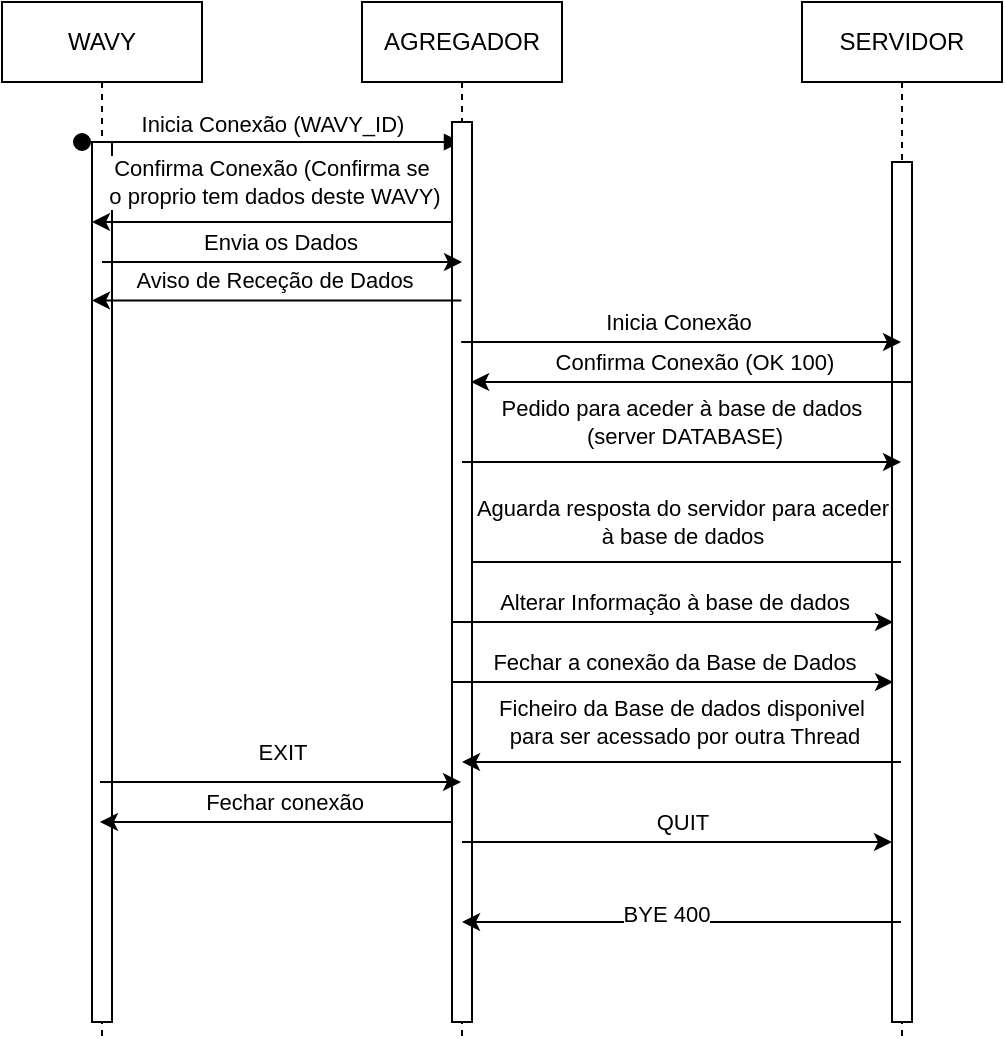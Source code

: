 <mxfile version="26.1.1">
  <diagram name="Page-1" id="2YBvvXClWsGukQMizWep">
    <mxGraphModel dx="1578" dy="700" grid="1" gridSize="10" guides="1" tooltips="1" connect="1" arrows="1" fold="1" page="1" pageScale="1" pageWidth="850" pageHeight="1100" math="0" shadow="0">
      <root>
        <mxCell id="0" />
        <mxCell id="1" parent="0" />
        <mxCell id="aM9ryv3xv72pqoxQDRHE-1" value="WAVY" style="shape=umlLifeline;perimeter=lifelinePerimeter;whiteSpace=wrap;html=1;container=0;dropTarget=0;collapsible=0;recursiveResize=0;outlineConnect=0;portConstraint=eastwest;newEdgeStyle={&quot;edgeStyle&quot;:&quot;elbowEdgeStyle&quot;,&quot;elbow&quot;:&quot;vertical&quot;,&quot;curved&quot;:0,&quot;rounded&quot;:0};" parent="1" vertex="1">
          <mxGeometry x="40" y="40" width="100" height="520" as="geometry" />
        </mxCell>
        <mxCell id="aM9ryv3xv72pqoxQDRHE-2" value="" style="html=1;points=[];perimeter=orthogonalPerimeter;outlineConnect=0;targetShapes=umlLifeline;portConstraint=eastwest;newEdgeStyle={&quot;edgeStyle&quot;:&quot;elbowEdgeStyle&quot;,&quot;elbow&quot;:&quot;vertical&quot;,&quot;curved&quot;:0,&quot;rounded&quot;:0};" parent="aM9ryv3xv72pqoxQDRHE-1" vertex="1">
          <mxGeometry x="45" y="70" width="10" height="440" as="geometry" />
        </mxCell>
        <mxCell id="aM9ryv3xv72pqoxQDRHE-3" value="Inicia Conexão (WAVY_ID)" style="html=1;verticalAlign=bottom;startArrow=oval;endArrow=block;startSize=8;edgeStyle=elbowEdgeStyle;elbow=vertical;curved=0;rounded=0;" parent="aM9ryv3xv72pqoxQDRHE-1" target="aM9ryv3xv72pqoxQDRHE-5" edge="1">
          <mxGeometry relative="1" as="geometry">
            <mxPoint x="40" y="70" as="sourcePoint" />
            <Array as="points">
              <mxPoint x="50" y="70" />
            </Array>
          </mxGeometry>
        </mxCell>
        <mxCell id="aM9ryv3xv72pqoxQDRHE-5" value="AGREGADOR" style="shape=umlLifeline;perimeter=lifelinePerimeter;whiteSpace=wrap;html=1;container=0;dropTarget=0;collapsible=0;recursiveResize=0;outlineConnect=0;portConstraint=eastwest;newEdgeStyle={&quot;edgeStyle&quot;:&quot;elbowEdgeStyle&quot;,&quot;elbow&quot;:&quot;vertical&quot;,&quot;curved&quot;:0,&quot;rounded&quot;:0};" parent="1" vertex="1">
          <mxGeometry x="220" y="40" width="100" height="520" as="geometry" />
        </mxCell>
        <mxCell id="aM9ryv3xv72pqoxQDRHE-6" value="" style="html=1;points=[];perimeter=orthogonalPerimeter;outlineConnect=0;targetShapes=umlLifeline;portConstraint=eastwest;newEdgeStyle={&quot;edgeStyle&quot;:&quot;elbowEdgeStyle&quot;,&quot;elbow&quot;:&quot;vertical&quot;,&quot;curved&quot;:0,&quot;rounded&quot;:0};" parent="aM9ryv3xv72pqoxQDRHE-5" vertex="1">
          <mxGeometry x="45" y="60" width="10" height="450" as="geometry" />
        </mxCell>
        <mxCell id="zf-8SE9K8s2IKn0uJRcU-1" value="SERVIDOR" style="shape=umlLifeline;perimeter=lifelinePerimeter;whiteSpace=wrap;html=1;container=0;dropTarget=0;collapsible=0;recursiveResize=0;outlineConnect=0;portConstraint=eastwest;newEdgeStyle={&quot;edgeStyle&quot;:&quot;elbowEdgeStyle&quot;,&quot;elbow&quot;:&quot;vertical&quot;,&quot;curved&quot;:0,&quot;rounded&quot;:0};" vertex="1" parent="1">
          <mxGeometry x="440" y="40" width="100" height="520" as="geometry" />
        </mxCell>
        <mxCell id="zf-8SE9K8s2IKn0uJRcU-2" value="" style="html=1;points=[];perimeter=orthogonalPerimeter;outlineConnect=0;targetShapes=umlLifeline;portConstraint=eastwest;newEdgeStyle={&quot;edgeStyle&quot;:&quot;elbowEdgeStyle&quot;,&quot;elbow&quot;:&quot;vertical&quot;,&quot;curved&quot;:0,&quot;rounded&quot;:0};" vertex="1" parent="zf-8SE9K8s2IKn0uJRcU-1">
          <mxGeometry x="45" y="80" width="10" height="430" as="geometry" />
        </mxCell>
        <mxCell id="zf-8SE9K8s2IKn0uJRcU-3" value="" style="endArrow=classic;html=1;rounded=0;" edge="1" parent="1">
          <mxGeometry width="50" height="50" relative="1" as="geometry">
            <mxPoint x="269.591" y="210" as="sourcePoint" />
            <mxPoint x="489.5" y="210" as="targetPoint" />
          </mxGeometry>
        </mxCell>
        <mxCell id="zf-8SE9K8s2IKn0uJRcU-8" value="Inicia Conexão" style="edgeLabel;html=1;align=center;verticalAlign=middle;resizable=0;points=[];" vertex="1" connectable="0" parent="zf-8SE9K8s2IKn0uJRcU-3">
          <mxGeometry x="-0.013" relative="1" as="geometry">
            <mxPoint y="-10" as="offset" />
          </mxGeometry>
        </mxCell>
        <mxCell id="zf-8SE9K8s2IKn0uJRcU-9" value="" style="endArrow=classic;html=1;rounded=0;" edge="1" parent="1">
          <mxGeometry width="50" height="50" relative="1" as="geometry">
            <mxPoint x="495" y="230" as="sourcePoint" />
            <mxPoint x="274.571" y="230" as="targetPoint" />
          </mxGeometry>
        </mxCell>
        <mxCell id="zf-8SE9K8s2IKn0uJRcU-10" value="Confirma Conexão (OK 100)" style="edgeLabel;html=1;align=center;verticalAlign=middle;resizable=0;points=[];" vertex="1" connectable="0" parent="zf-8SE9K8s2IKn0uJRcU-9">
          <mxGeometry x="-0.054" y="-2" relative="1" as="geometry">
            <mxPoint x="-5" y="-8" as="offset" />
          </mxGeometry>
        </mxCell>
        <mxCell id="zf-8SE9K8s2IKn0uJRcU-11" value="" style="endArrow=classic;html=1;rounded=0;" edge="1" parent="1">
          <mxGeometry width="50" height="50" relative="1" as="geometry">
            <mxPoint x="265.54" y="150" as="sourcePoint" />
            <mxPoint x="85.002" y="150" as="targetPoint" />
            <Array as="points" />
          </mxGeometry>
        </mxCell>
        <mxCell id="zf-8SE9K8s2IKn0uJRcU-12" value="Confirma Conexão (Confirma se&amp;nbsp;&lt;div&gt;o proprio tem dados deste WAVY)&lt;/div&gt;" style="edgeLabel;html=1;align=center;verticalAlign=middle;resizable=0;points=[];" vertex="1" connectable="0" parent="zf-8SE9K8s2IKn0uJRcU-11">
          <mxGeometry x="0.068" y="-2" relative="1" as="geometry">
            <mxPoint x="7" y="-18" as="offset" />
          </mxGeometry>
        </mxCell>
        <mxCell id="zf-8SE9K8s2IKn0uJRcU-13" value="" style="endArrow=classic;html=1;rounded=0;" edge="1" parent="1">
          <mxGeometry width="50" height="50" relative="1" as="geometry">
            <mxPoint x="90" y="170" as="sourcePoint" />
            <mxPoint x="270" y="170" as="targetPoint" />
          </mxGeometry>
        </mxCell>
        <mxCell id="zf-8SE9K8s2IKn0uJRcU-14" value="Envia os Dados" style="edgeLabel;html=1;align=center;verticalAlign=middle;resizable=0;points=[];" vertex="1" connectable="0" parent="zf-8SE9K8s2IKn0uJRcU-13">
          <mxGeometry x="-0.013" relative="1" as="geometry">
            <mxPoint y="-10" as="offset" />
          </mxGeometry>
        </mxCell>
        <mxCell id="zf-8SE9K8s2IKn0uJRcU-15" value="" style="endArrow=classic;html=1;rounded=0;exitX=0.862;exitY=0.554;exitDx=0;exitDy=0;exitPerimeter=0;" edge="1" parent="1">
          <mxGeometry width="50" height="50" relative="1" as="geometry">
            <mxPoint x="269.66" y="189.23" as="sourcePoint" />
            <mxPoint x="85.002" y="189.23" as="targetPoint" />
          </mxGeometry>
        </mxCell>
        <mxCell id="zf-8SE9K8s2IKn0uJRcU-16" value="Aviso de Receção de Dados" style="edgeLabel;html=1;align=center;verticalAlign=middle;resizable=0;points=[];" vertex="1" connectable="0" parent="zf-8SE9K8s2IKn0uJRcU-15">
          <mxGeometry x="0.289" y="-4" relative="1" as="geometry">
            <mxPoint x="25" y="-6" as="offset" />
          </mxGeometry>
        </mxCell>
        <mxCell id="zf-8SE9K8s2IKn0uJRcU-17" value="" style="endArrow=classic;html=1;rounded=0;" edge="1" parent="1" source="aM9ryv3xv72pqoxQDRHE-5" target="zf-8SE9K8s2IKn0uJRcU-1">
          <mxGeometry width="50" height="50" relative="1" as="geometry">
            <mxPoint x="350" y="400" as="sourcePoint" />
            <mxPoint x="400" y="350" as="targetPoint" />
            <Array as="points">
              <mxPoint x="380" y="270" />
            </Array>
          </mxGeometry>
        </mxCell>
        <mxCell id="zf-8SE9K8s2IKn0uJRcU-19" value="Pedido para aceder à base de dados&amp;nbsp;&lt;div&gt;(server DATABASE)&lt;/div&gt;" style="edgeLabel;html=1;align=center;verticalAlign=middle;resizable=0;points=[];" vertex="1" connectable="0" parent="zf-8SE9K8s2IKn0uJRcU-17">
          <mxGeometry x="-0.139" y="4" relative="1" as="geometry">
            <mxPoint x="16" y="-16" as="offset" />
          </mxGeometry>
        </mxCell>
        <mxCell id="zf-8SE9K8s2IKn0uJRcU-20" value="" style="endArrow=none;html=1;rounded=0;" edge="1" parent="1" source="aM9ryv3xv72pqoxQDRHE-6" target="zf-8SE9K8s2IKn0uJRcU-1">
          <mxGeometry width="50" height="50" relative="1" as="geometry">
            <mxPoint x="350" y="400" as="sourcePoint" />
            <mxPoint x="400" y="350" as="targetPoint" />
            <Array as="points">
              <mxPoint x="390" y="320" />
            </Array>
          </mxGeometry>
        </mxCell>
        <mxCell id="zf-8SE9K8s2IKn0uJRcU-21" value="Aguarda resposta do servidor para aceder&lt;div&gt;à base de dados&lt;/div&gt;" style="edgeLabel;html=1;align=center;verticalAlign=middle;resizable=0;points=[];" vertex="1" connectable="0" parent="zf-8SE9K8s2IKn0uJRcU-20">
          <mxGeometry x="-0.114" y="3" relative="1" as="geometry">
            <mxPoint x="10" y="-17" as="offset" />
          </mxGeometry>
        </mxCell>
        <mxCell id="zf-8SE9K8s2IKn0uJRcU-22" value="" style="endArrow=classic;html=1;rounded=0;" edge="1" parent="1">
          <mxGeometry width="50" height="50" relative="1" as="geometry">
            <mxPoint x="265.002" y="350" as="sourcePoint" />
            <mxPoint x="485.54" y="350" as="targetPoint" />
            <Array as="points">
              <mxPoint x="386.04" y="350" />
            </Array>
          </mxGeometry>
        </mxCell>
        <mxCell id="zf-8SE9K8s2IKn0uJRcU-23" value="Alterar Informação à base de dados" style="edgeLabel;html=1;align=center;verticalAlign=middle;resizable=0;points=[];" vertex="1" connectable="0" parent="zf-8SE9K8s2IKn0uJRcU-22">
          <mxGeometry x="-0.153" y="1" relative="1" as="geometry">
            <mxPoint x="17" y="-9" as="offset" />
          </mxGeometry>
        </mxCell>
        <mxCell id="zf-8SE9K8s2IKn0uJRcU-24" value="" style="endArrow=classic;html=1;rounded=0;" edge="1" parent="1">
          <mxGeometry width="50" height="50" relative="1" as="geometry">
            <mxPoint x="265.002" y="380" as="sourcePoint" />
            <mxPoint x="485.54" y="380" as="targetPoint" />
            <Array as="points">
              <mxPoint x="386.04" y="380" />
            </Array>
          </mxGeometry>
        </mxCell>
        <mxCell id="zf-8SE9K8s2IKn0uJRcU-25" value="Fechar a conexão da Base de Dados" style="edgeLabel;html=1;align=center;verticalAlign=middle;resizable=0;points=[];" vertex="1" connectable="0" parent="zf-8SE9K8s2IKn0uJRcU-24">
          <mxGeometry x="-0.181" y="-7" relative="1" as="geometry">
            <mxPoint x="20" y="-17" as="offset" />
          </mxGeometry>
        </mxCell>
        <mxCell id="zf-8SE9K8s2IKn0uJRcU-26" value="" style="endArrow=classic;html=1;rounded=0;" edge="1" parent="1" source="zf-8SE9K8s2IKn0uJRcU-1" target="aM9ryv3xv72pqoxQDRHE-5">
          <mxGeometry width="50" height="50" relative="1" as="geometry">
            <mxPoint x="350" y="510" as="sourcePoint" />
            <mxPoint x="400" y="460" as="targetPoint" />
            <Array as="points">
              <mxPoint x="380" y="420" />
            </Array>
          </mxGeometry>
        </mxCell>
        <mxCell id="zf-8SE9K8s2IKn0uJRcU-27" value="Ficheiro da Base de dados disponivel&amp;nbsp;&lt;div&gt;para&amp;nbsp;&lt;span style=&quot;background-color: light-dark(#ffffff, var(--ge-dark-color, #121212)); color: light-dark(rgb(0, 0, 0), rgb(255, 255, 255));&quot;&gt;ser&amp;nbsp;&lt;/span&gt;&lt;span style=&quot;color: light-dark(rgb(0, 0, 0), rgb(255, 255, 255)); background-color: light-dark(#ffffff, var(--ge-dark-color, #121212));&quot;&gt;acessado por outra Thread&lt;/span&gt;&lt;/div&gt;" style="edgeLabel;html=1;align=center;verticalAlign=middle;resizable=0;points=[];" vertex="1" connectable="0" parent="zf-8SE9K8s2IKn0uJRcU-26">
          <mxGeometry x="0.335" y="-2" relative="1" as="geometry">
            <mxPoint x="38" y="-18" as="offset" />
          </mxGeometry>
        </mxCell>
        <mxCell id="zf-8SE9K8s2IKn0uJRcU-28" value="" style="endArrow=classic;html=1;rounded=0;" edge="1" parent="1">
          <mxGeometry width="50" height="50" relative="1" as="geometry">
            <mxPoint x="88.962" y="430" as="sourcePoint" />
            <mxPoint x="269.5" y="430" as="targetPoint" />
            <Array as="points" />
          </mxGeometry>
        </mxCell>
        <mxCell id="zf-8SE9K8s2IKn0uJRcU-29" value="EXIT" style="edgeLabel;html=1;align=center;verticalAlign=middle;resizable=0;points=[];" vertex="1" connectable="0" parent="zf-8SE9K8s2IKn0uJRcU-28">
          <mxGeometry x="0.307" y="2" relative="1" as="geometry">
            <mxPoint x="-27" y="-13" as="offset" />
          </mxGeometry>
        </mxCell>
        <mxCell id="zf-8SE9K8s2IKn0uJRcU-32" value="" style="endArrow=classic;html=1;rounded=0;" edge="1" parent="1">
          <mxGeometry width="50" height="50" relative="1" as="geometry">
            <mxPoint x="265" y="450" as="sourcePoint" />
            <mxPoint x="88.962" y="450" as="targetPoint" />
            <Array as="points">
              <mxPoint x="200" y="450" />
            </Array>
          </mxGeometry>
        </mxCell>
        <mxCell id="zf-8SE9K8s2IKn0uJRcU-33" value="Fechar conexão" style="edgeLabel;html=1;align=center;verticalAlign=middle;resizable=0;points=[];" vertex="1" connectable="0" parent="zf-8SE9K8s2IKn0uJRcU-32">
          <mxGeometry x="-0.026" y="-1" relative="1" as="geometry">
            <mxPoint x="1" y="-9" as="offset" />
          </mxGeometry>
        </mxCell>
        <mxCell id="zf-8SE9K8s2IKn0uJRcU-34" value="" style="endArrow=classic;html=1;rounded=0;" edge="1" parent="1" source="aM9ryv3xv72pqoxQDRHE-5" target="zf-8SE9K8s2IKn0uJRcU-2">
          <mxGeometry width="50" height="50" relative="1" as="geometry">
            <mxPoint x="270" y="420" as="sourcePoint" />
            <mxPoint x="320" y="370" as="targetPoint" />
            <Array as="points">
              <mxPoint x="380" y="460" />
            </Array>
          </mxGeometry>
        </mxCell>
        <mxCell id="zf-8SE9K8s2IKn0uJRcU-35" value="QUIT" style="edgeLabel;html=1;align=center;verticalAlign=middle;resizable=0;points=[];" vertex="1" connectable="0" parent="zf-8SE9K8s2IKn0uJRcU-34">
          <mxGeometry x="-0.235" y="4" relative="1" as="geometry">
            <mxPoint x="28" y="-6" as="offset" />
          </mxGeometry>
        </mxCell>
        <mxCell id="zf-8SE9K8s2IKn0uJRcU-36" value="" style="endArrow=classic;html=1;rounded=0;" edge="1" parent="1" source="zf-8SE9K8s2IKn0uJRcU-1" target="aM9ryv3xv72pqoxQDRHE-5">
          <mxGeometry width="50" height="50" relative="1" as="geometry">
            <mxPoint x="270" y="420" as="sourcePoint" />
            <mxPoint x="270" y="370" as="targetPoint" />
            <Array as="points">
              <mxPoint x="390" y="500" />
            </Array>
          </mxGeometry>
        </mxCell>
        <mxCell id="zf-8SE9K8s2IKn0uJRcU-37" value="BYE 400" style="edgeLabel;html=1;align=center;verticalAlign=middle;resizable=0;points=[];" vertex="1" connectable="0" parent="zf-8SE9K8s2IKn0uJRcU-36">
          <mxGeometry x="0.084" y="-4" relative="1" as="geometry">
            <mxPoint x="1" as="offset" />
          </mxGeometry>
        </mxCell>
      </root>
    </mxGraphModel>
  </diagram>
</mxfile>
